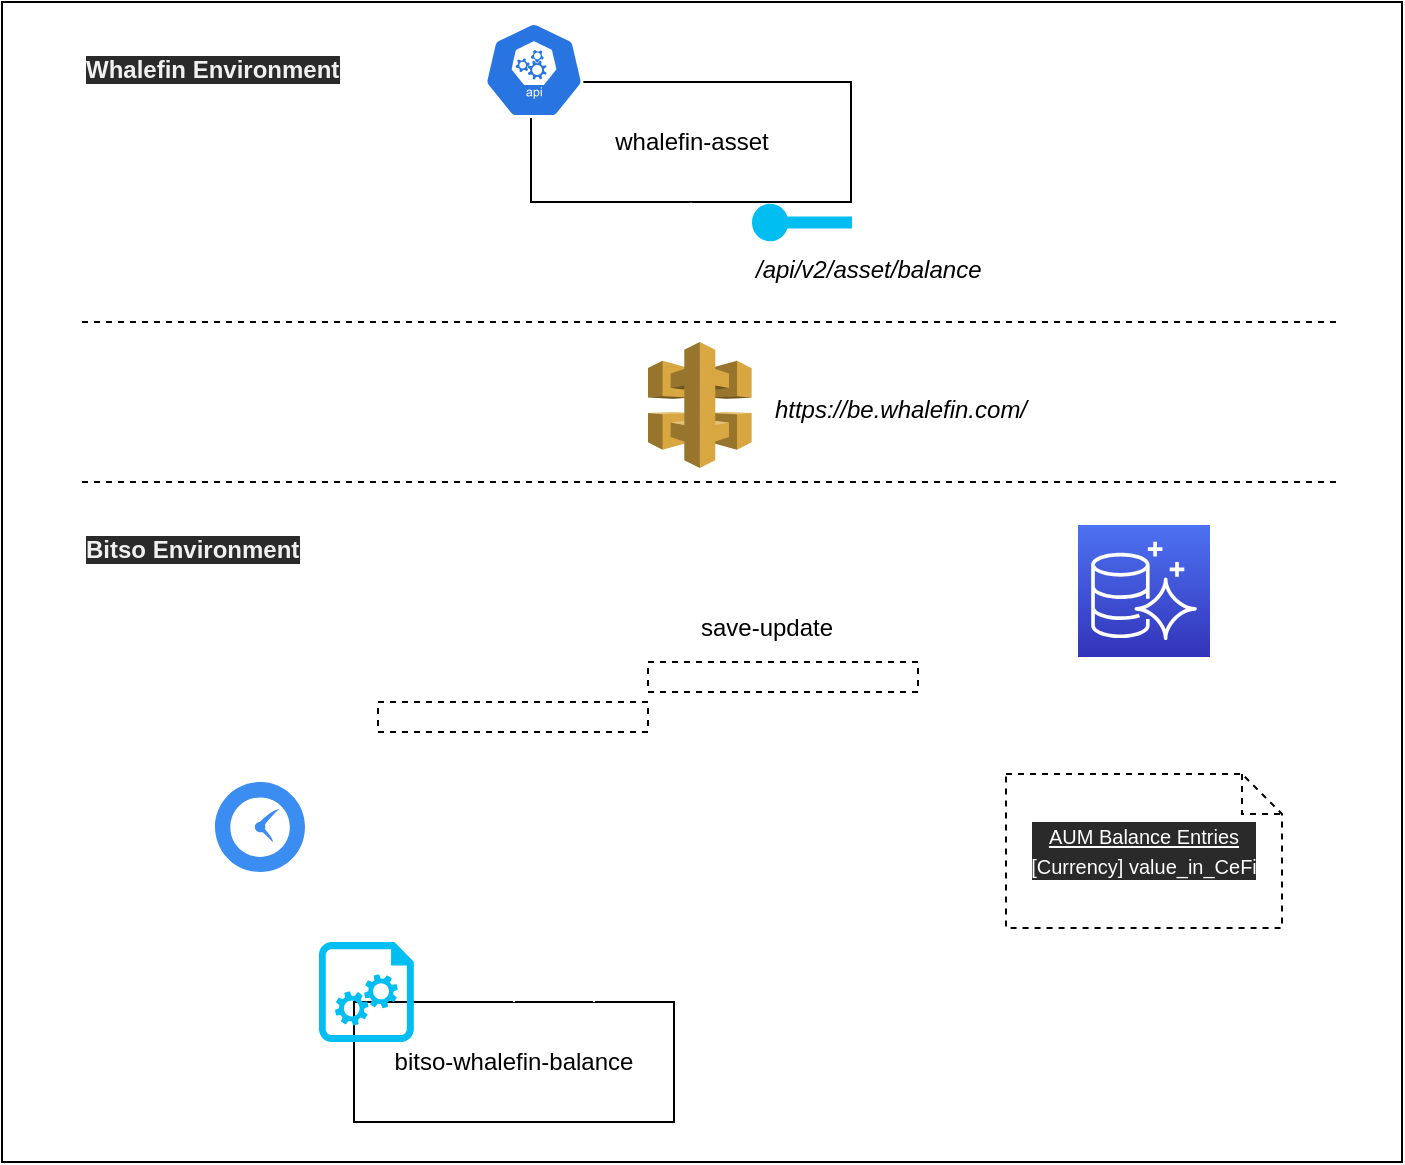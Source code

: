 <mxfile>
    <diagram id="S9cJ-4JyKLlqbvuT79AR" name="Page-1">
        <mxGraphModel dx="1527" dy="860" grid="1" gridSize="10" guides="1" tooltips="1" connect="1" arrows="1" fold="1" page="1" pageScale="1" pageWidth="850" pageHeight="1100" math="0" shadow="0">
            <root>
                <mxCell id="0"/>
                <mxCell id="1" parent="0"/>
                <mxCell id="2" value="" style="rounded=0;whiteSpace=wrap;html=1;" vertex="1" parent="1">
                    <mxGeometry width="700" height="580" as="geometry"/>
                </mxCell>
                <mxCell id="3" value="&lt;span style=&quot;color: rgb(240 , 240 , 240) ; font-family: &amp;#34;helvetica&amp;#34; ; font-size: 12px ; font-style: normal ; letter-spacing: normal ; text-align: center ; text-indent: 0px ; text-transform: none ; word-spacing: 0px ; background-color: rgb(42 , 42 , 42) ; display: inline ; float: none&quot;&gt;&lt;b&gt;Whalefin Environment&lt;/b&gt;&lt;/span&gt;" style="text;whiteSpace=wrap;html=1;" vertex="1" parent="1">
                    <mxGeometry x="39.997" y="20.001" width="137" height="28" as="geometry"/>
                </mxCell>
                <mxCell id="4" value="" style="group" vertex="1" connectable="0" parent="1">
                    <mxGeometry x="247" y="10" width="177.5" height="90" as="geometry"/>
                </mxCell>
                <mxCell id="5" value="" style="group" vertex="1" connectable="0" parent="4">
                    <mxGeometry x="-6" width="183.5" height="90" as="geometry"/>
                </mxCell>
                <mxCell id="6" value="whalefin-asset" style="rounded=0;whiteSpace=wrap;html=1;" vertex="1" parent="5">
                    <mxGeometry x="23.5" y="30" width="160" height="60" as="geometry"/>
                </mxCell>
                <mxCell id="7" value="" style="sketch=0;html=1;dashed=0;whitespace=wrap;fillColor=#2875E2;strokeColor=#ffffff;points=[[0.005,0.63,0],[0.1,0.2,0],[0.9,0.2,0],[0.5,0,0],[0.995,0.63,0],[0.72,0.99,0],[0.5,1,0],[0.28,0.99,0]];shape=mxgraph.kubernetes.icon;prIcon=api;shadow=0;fontSize=12;" vertex="1" parent="5">
                    <mxGeometry width="50" height="48" as="geometry"/>
                </mxCell>
                <mxCell id="8" value="&lt;span style=&quot;color: rgb(240 , 240 , 240) ; font-family: &amp;#34;helvetica&amp;#34; ; font-size: 12px ; font-style: normal ; letter-spacing: normal ; text-align: center ; text-indent: 0px ; text-transform: none ; word-spacing: 0px ; background-color: rgb(42 , 42 , 42) ; display: inline ; float: none&quot;&gt;&lt;b&gt;Bitso Environment&lt;/b&gt;&lt;/span&gt;" style="text;whiteSpace=wrap;html=1;" vertex="1" parent="1">
                    <mxGeometry x="39.997" y="260.001" width="137" height="28" as="geometry"/>
                </mxCell>
                <mxCell id="9" style="edgeStyle=none;html=1;entryX=0;entryY=0.5;entryDx=0;entryDy=0;fontColor=#FFFFFF;endArrow=classic;endFill=1;strokeColor=#FFFFFF;" edge="1" parent="1" source="10" target="12">
                    <mxGeometry relative="1" as="geometry">
                        <Array as="points">
                            <mxPoint x="129" y="530"/>
                        </Array>
                    </mxGeometry>
                </mxCell>
                <mxCell id="10" value="" style="sketch=0;html=1;aspect=fixed;strokeColor=none;shadow=0;align=center;verticalAlign=top;fillColor=#3B8DF1;shape=mxgraph.gcp2.clock" vertex="1" parent="1">
                    <mxGeometry x="106.5" y="390" width="45" height="45" as="geometry"/>
                </mxCell>
                <mxCell id="11" value="" style="group" vertex="1" connectable="0" parent="1">
                    <mxGeometry x="158.5" y="470" width="177.5" height="90" as="geometry"/>
                </mxCell>
                <mxCell id="12" value="bitso-whalefin-balance" style="rounded=0;whiteSpace=wrap;html=1;" vertex="1" parent="11">
                    <mxGeometry x="17.5" y="30" width="160" height="60" as="geometry"/>
                </mxCell>
                <mxCell id="13" value="" style="verticalLabelPosition=bottom;html=1;verticalAlign=top;align=center;strokeColor=none;fillColor=#00BEF2;shape=mxgraph.azure.startup_task;pointerEvents=1;labelBackgroundColor=#2A2A2A;fontColor=#FFFFFF;gradientColor=none;shadow=0;" vertex="1" parent="11">
                    <mxGeometry width="47.5" height="50" as="geometry"/>
                </mxCell>
                <mxCell id="14" style="edgeStyle=none;html=1;entryX=0.5;entryY=1;entryDx=0;entryDy=0;fontColor=#FFFFFF;endArrow=classic;endFill=1;strokeColor=#FFFFFF;" edge="1" parent="1" source="12" target="6">
                    <mxGeometry relative="1" as="geometry">
                        <Array as="points">
                            <mxPoint x="256" y="290"/>
                            <mxPoint x="349" y="290"/>
                        </Array>
                    </mxGeometry>
                </mxCell>
                <mxCell id="15" value="&lt;font style=&quot;font-size: 12px&quot;&gt;get-balances&lt;/font&gt;" style="edgeLabel;html=1;align=center;verticalAlign=middle;resizable=0;points=[];fontColor=#FFFFFF;" vertex="1" connectable="0" parent="14">
                    <mxGeometry x="0.307" y="-4" relative="1" as="geometry">
                        <mxPoint x="-106" y="60" as="offset"/>
                    </mxGeometry>
                </mxCell>
                <mxCell id="16" value="" style="edgeStyle=none;html=1;fontColor=#FFFFFF;endArrow=none;endFill=0;strokeColor=#FFFFFF;dashed=1;" edge="1" parent="1" source="17" target="20">
                    <mxGeometry relative="1" as="geometry"/>
                </mxCell>
                <mxCell id="17" value="&lt;font color=&quot;#ffffff&quot;&gt;whalefin-aum-balances&lt;/font&gt;" style="sketch=0;points=[[0,0,0],[0.25,0,0],[0.5,0,0],[0.75,0,0],[1,0,0],[0,1,0],[0.25,1,0],[0.5,1,0],[0.75,1,0],[1,1,0],[0,0.25,0],[0,0.5,0],[0,0.75,0],[1,0.25,0],[1,0.5,0],[1,0.75,0]];outlineConnect=0;fontColor=#232F3E;gradientColor=#4D72F3;gradientDirection=north;fillColor=#3334B9;strokeColor=#ffffff;dashed=0;verticalLabelPosition=bottom;verticalAlign=top;align=center;html=1;fontSize=12;fontStyle=0;aspect=fixed;shape=mxgraph.aws4.resourceIcon;resIcon=mxgraph.aws4.aurora;" vertex="1" parent="1">
                    <mxGeometry x="538" y="261.48" width="66" height="66" as="geometry"/>
                </mxCell>
                <mxCell id="18" style="edgeStyle=none;html=1;entryX=0;entryY=0.5;entryDx=0;entryDy=0;entryPerimeter=0;fontColor=#FFFFFF;endArrow=classic;endFill=1;strokeColor=#FFFFFF;exitX=0.75;exitY=0;exitDx=0;exitDy=0;" edge="1" parent="1" source="12" target="17">
                    <mxGeometry relative="1" as="geometry">
                        <Array as="points">
                            <mxPoint x="296" y="400"/>
                            <mxPoint x="380" y="400"/>
                            <mxPoint x="380" y="294"/>
                        </Array>
                    </mxGeometry>
                </mxCell>
                <mxCell id="19" value="&lt;font style=&quot;font-size: 12px&quot;&gt;save-update&lt;/font&gt;" style="edgeLabel;html=1;align=center;verticalAlign=middle;resizable=0;points=[];" vertex="1" connectable="0" parent="18">
                    <mxGeometry x="0.21" y="-2" relative="1" as="geometry">
                        <mxPoint as="offset"/>
                    </mxGeometry>
                </mxCell>
                <mxCell id="20" value="&lt;font style=&quot;font-size: 10px&quot;&gt;&lt;u&gt;AUM Balance Entries&lt;/u&gt;&lt;/font&gt;&lt;span style=&quot;font-size: 10px&quot;&gt;&lt;br&gt;[Currency] value_in_CeFi&lt;br&gt;&lt;/span&gt;" style="shape=note;size=20;whiteSpace=wrap;html=1;labelBackgroundColor=#2A2A2A;fontColor=#FFFFFF;dashed=1;" vertex="1" parent="1">
                    <mxGeometry x="502" y="385.98" width="138" height="77" as="geometry"/>
                </mxCell>
                <mxCell id="21" value="" style="rounded=0;whiteSpace=wrap;html=1;dashed=1;fontColor=#FFFFFF;align=left;" vertex="1" parent="1">
                    <mxGeometry x="188" y="350" width="135" height="15" as="geometry"/>
                </mxCell>
                <mxCell id="22" value="" style="rounded=0;whiteSpace=wrap;html=1;dashed=1;fontColor=#FFFFFF;align=left;" vertex="1" parent="1">
                    <mxGeometry x="323" y="330" width="135" height="15" as="geometry"/>
                </mxCell>
                <mxCell id="23" value="&lt;blockquote style=&quot;margin: 0 0 0 40px ; border: none ; padding: 0px&quot;&gt;&lt;br&gt;&lt;/blockquote&gt;" style="outlineConnect=0;dashed=0;verticalLabelPosition=bottom;verticalAlign=top;align=left;html=1;shape=mxgraph.aws3.api_gateway;fillColor=#D9A741;gradientColor=none;" vertex="1" parent="1">
                    <mxGeometry x="323" y="170" width="51.82" height="63" as="geometry"/>
                </mxCell>
                <mxCell id="24" value="&lt;i&gt;/api/v2/asset/balance&lt;/i&gt;" style="verticalLabelPosition=bottom;html=1;verticalAlign=top;align=left;strokeColor=none;fillColor=#00BEF2;shape=mxgraph.azure.service_endpoint;" vertex="1" parent="1">
                    <mxGeometry x="375" y="100.25" width="50" height="20" as="geometry"/>
                </mxCell>
                <mxCell id="25" value="&lt;i&gt;https://be.whalefin.com/&lt;/i&gt;" style="text;html=1;strokeColor=none;fillColor=none;align=center;verticalAlign=middle;whiteSpace=wrap;rounded=0;" vertex="1" parent="1">
                    <mxGeometry x="379" y="188.5" width="141" height="30" as="geometry"/>
                </mxCell>
                <mxCell id="26" value="" style="endArrow=none;dashed=1;html=1;exitX=0.057;exitY=0.337;exitDx=0;exitDy=0;exitPerimeter=0;entryX=0.957;entryY=0.337;entryDx=0;entryDy=0;entryPerimeter=0;" edge="1" parent="1">
                    <mxGeometry width="50" height="50" relative="1" as="geometry">
                        <mxPoint x="40" y="160.0" as="sourcePoint"/>
                        <mxPoint x="670" y="160.0" as="targetPoint"/>
                    </mxGeometry>
                </mxCell>
                <mxCell id="27" value="" style="endArrow=none;dashed=1;html=1;exitX=0.057;exitY=0.337;exitDx=0;exitDy=0;exitPerimeter=0;entryX=0.957;entryY=0.337;entryDx=0;entryDy=0;entryPerimeter=0;" edge="1" parent="1">
                    <mxGeometry width="50" height="50" relative="1" as="geometry">
                        <mxPoint x="40" y="240" as="sourcePoint"/>
                        <mxPoint x="670" y="240" as="targetPoint"/>
                    </mxGeometry>
                </mxCell>
            </root>
        </mxGraphModel>
    </diagram>
</mxfile>